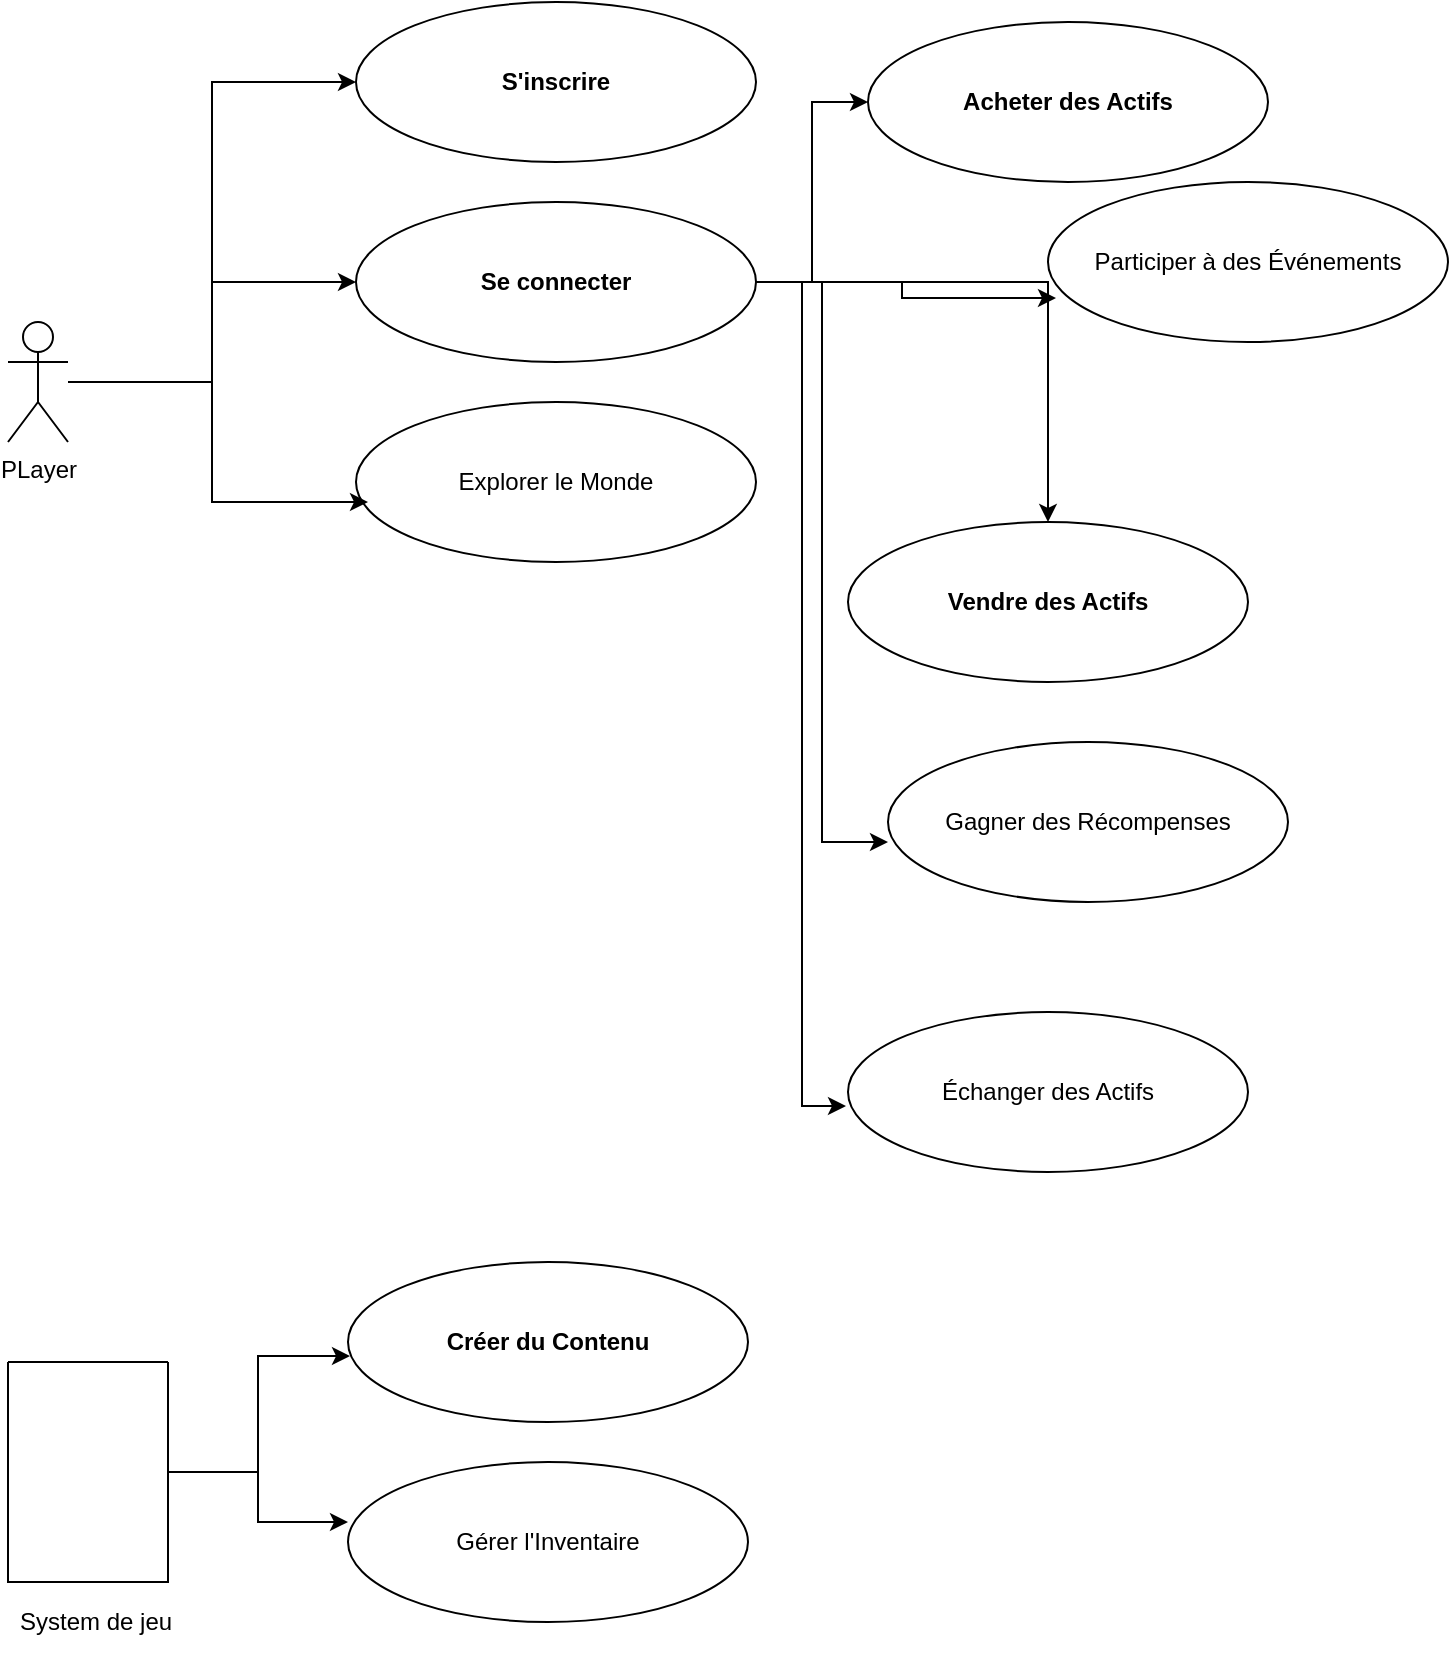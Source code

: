 <mxfile version="24.7.14">
  <diagram name="Page-1" id="qp2cjvIJEQplMLCgn277">
    <mxGraphModel dx="437" dy="483" grid="1" gridSize="10" guides="1" tooltips="1" connect="1" arrows="1" fold="1" page="1" pageScale="1" pageWidth="827" pageHeight="1169" math="0" shadow="0">
      <root>
        <mxCell id="0" />
        <mxCell id="1" parent="0" />
        <mxCell id="rHu69zs-B7Q44LZqOM_p-24" style="edgeStyle=orthogonalEdgeStyle;rounded=0;orthogonalLoop=1;jettySize=auto;html=1;entryX=0;entryY=0.5;entryDx=0;entryDy=0;" edge="1" parent="1" source="rHu69zs-B7Q44LZqOM_p-1" target="rHu69zs-B7Q44LZqOM_p-10">
          <mxGeometry relative="1" as="geometry" />
        </mxCell>
        <mxCell id="rHu69zs-B7Q44LZqOM_p-25" style="edgeStyle=orthogonalEdgeStyle;rounded=0;orthogonalLoop=1;jettySize=auto;html=1;entryX=0;entryY=0.5;entryDx=0;entryDy=0;" edge="1" parent="1" source="rHu69zs-B7Q44LZqOM_p-1" target="rHu69zs-B7Q44LZqOM_p-23">
          <mxGeometry relative="1" as="geometry" />
        </mxCell>
        <mxCell id="rHu69zs-B7Q44LZqOM_p-1" value="&lt;div&gt;PLayer&lt;/div&gt;&lt;div&gt;&lt;br&gt;&lt;/div&gt;" style="shape=umlActor;verticalLabelPosition=bottom;verticalAlign=top;html=1;outlineConnect=0;" vertex="1" parent="1">
          <mxGeometry x="40" y="160" width="30" height="60" as="geometry" />
        </mxCell>
        <mxCell id="rHu69zs-B7Q44LZqOM_p-6" value="" style="swimlane;startSize=0;" vertex="1" parent="1">
          <mxGeometry x="40" y="680" width="80" height="110" as="geometry" />
        </mxCell>
        <mxCell id="rHu69zs-B7Q44LZqOM_p-10" value="&lt;strong&gt;S&#39;inscrire&lt;/strong&gt;" style="ellipse;whiteSpace=wrap;html=1;" vertex="1" parent="1">
          <mxGeometry x="214" width="200" height="80" as="geometry" />
        </mxCell>
        <mxCell id="rHu69zs-B7Q44LZqOM_p-11" value="Explorer le Monde" style="ellipse;whiteSpace=wrap;html=1;" vertex="1" parent="1">
          <mxGeometry x="214" y="200" width="200" height="80" as="geometry" />
        </mxCell>
        <mxCell id="rHu69zs-B7Q44LZqOM_p-13" value="&lt;strong&gt;Acheter des Actifs&lt;/strong&gt; " style="ellipse;whiteSpace=wrap;html=1;" vertex="1" parent="1">
          <mxGeometry x="470" y="10" width="200" height="80" as="geometry" />
        </mxCell>
        <mxCell id="rHu69zs-B7Q44LZqOM_p-14" value="&lt;strong&gt;Vendre des Actifs&lt;/strong&gt; " style="ellipse;whiteSpace=wrap;html=1;" vertex="1" parent="1">
          <mxGeometry x="460" y="260" width="200" height="80" as="geometry" />
        </mxCell>
        <mxCell id="rHu69zs-B7Q44LZqOM_p-15" value="Participer à des Événements" style="ellipse;whiteSpace=wrap;html=1;" vertex="1" parent="1">
          <mxGeometry x="560" y="90" width="200" height="80" as="geometry" />
        </mxCell>
        <mxCell id="rHu69zs-B7Q44LZqOM_p-17" value="Gagner des Récompenses" style="ellipse;whiteSpace=wrap;html=1;" vertex="1" parent="1">
          <mxGeometry x="480" y="370" width="200" height="80" as="geometry" />
        </mxCell>
        <mxCell id="rHu69zs-B7Q44LZqOM_p-18" value="Échanger des Actifs" style="ellipse;whiteSpace=wrap;html=1;" vertex="1" parent="1">
          <mxGeometry x="460" y="505" width="200" height="80" as="geometry" />
        </mxCell>
        <mxCell id="rHu69zs-B7Q44LZqOM_p-19" value="&lt;strong&gt;Créer du Contenu&lt;/strong&gt;" style="ellipse;whiteSpace=wrap;html=1;" vertex="1" parent="1">
          <mxGeometry x="210" y="630" width="200" height="80" as="geometry" />
        </mxCell>
        <mxCell id="rHu69zs-B7Q44LZqOM_p-9" value="System de jeu" style="text;strokeColor=none;fillColor=none;align=left;verticalAlign=middle;spacingLeft=4;spacingRight=4;overflow=hidden;points=[[0,0.5],[1,0.5]];portConstraint=eastwest;rotatable=0;whiteSpace=wrap;html=1;" vertex="1" parent="1">
          <mxGeometry x="40" y="790" width="90" height="40" as="geometry" />
        </mxCell>
        <mxCell id="rHu69zs-B7Q44LZqOM_p-20" value="Gérer l&#39;Inventaire" style="ellipse;whiteSpace=wrap;html=1;" vertex="1" parent="1">
          <mxGeometry x="210" y="730" width="200" height="80" as="geometry" />
        </mxCell>
        <mxCell id="rHu69zs-B7Q44LZqOM_p-27" style="edgeStyle=orthogonalEdgeStyle;rounded=0;orthogonalLoop=1;jettySize=auto;html=1;entryX=0;entryY=0.5;entryDx=0;entryDy=0;" edge="1" parent="1" source="rHu69zs-B7Q44LZqOM_p-23" target="rHu69zs-B7Q44LZqOM_p-13">
          <mxGeometry relative="1" as="geometry" />
        </mxCell>
        <mxCell id="rHu69zs-B7Q44LZqOM_p-28" style="edgeStyle=orthogonalEdgeStyle;rounded=0;orthogonalLoop=1;jettySize=auto;html=1;" edge="1" parent="1" source="rHu69zs-B7Q44LZqOM_p-23" target="rHu69zs-B7Q44LZqOM_p-14">
          <mxGeometry relative="1" as="geometry" />
        </mxCell>
        <mxCell id="rHu69zs-B7Q44LZqOM_p-23" value="&lt;strong&gt;Se connecter&lt;br&gt;&lt;/strong&gt;" style="ellipse;whiteSpace=wrap;html=1;" vertex="1" parent="1">
          <mxGeometry x="214" y="100" width="200" height="80" as="geometry" />
        </mxCell>
        <mxCell id="rHu69zs-B7Q44LZqOM_p-26" style="edgeStyle=orthogonalEdgeStyle;rounded=0;orthogonalLoop=1;jettySize=auto;html=1;entryX=0.03;entryY=0.625;entryDx=0;entryDy=0;entryPerimeter=0;" edge="1" parent="1" source="rHu69zs-B7Q44LZqOM_p-1" target="rHu69zs-B7Q44LZqOM_p-11">
          <mxGeometry relative="1" as="geometry" />
        </mxCell>
        <mxCell id="rHu69zs-B7Q44LZqOM_p-29" style="edgeStyle=orthogonalEdgeStyle;rounded=0;orthogonalLoop=1;jettySize=auto;html=1;entryX=0.02;entryY=0.725;entryDx=0;entryDy=0;entryPerimeter=0;" edge="1" parent="1" source="rHu69zs-B7Q44LZqOM_p-23" target="rHu69zs-B7Q44LZqOM_p-15">
          <mxGeometry relative="1" as="geometry" />
        </mxCell>
        <mxCell id="rHu69zs-B7Q44LZqOM_p-30" style="edgeStyle=orthogonalEdgeStyle;rounded=0;orthogonalLoop=1;jettySize=auto;html=1;entryX=0;entryY=0.625;entryDx=0;entryDy=0;entryPerimeter=0;" edge="1" parent="1" source="rHu69zs-B7Q44LZqOM_p-23" target="rHu69zs-B7Q44LZqOM_p-17">
          <mxGeometry relative="1" as="geometry" />
        </mxCell>
        <mxCell id="rHu69zs-B7Q44LZqOM_p-31" style="edgeStyle=orthogonalEdgeStyle;rounded=0;orthogonalLoop=1;jettySize=auto;html=1;entryX=-0.005;entryY=0.588;entryDx=0;entryDy=0;entryPerimeter=0;" edge="1" parent="1" source="rHu69zs-B7Q44LZqOM_p-23" target="rHu69zs-B7Q44LZqOM_p-18">
          <mxGeometry relative="1" as="geometry" />
        </mxCell>
        <mxCell id="rHu69zs-B7Q44LZqOM_p-32" style="edgeStyle=orthogonalEdgeStyle;rounded=0;orthogonalLoop=1;jettySize=auto;html=1;entryX=0.005;entryY=0.588;entryDx=0;entryDy=0;entryPerimeter=0;" edge="1" parent="1" source="rHu69zs-B7Q44LZqOM_p-6" target="rHu69zs-B7Q44LZqOM_p-19">
          <mxGeometry relative="1" as="geometry" />
        </mxCell>
        <mxCell id="rHu69zs-B7Q44LZqOM_p-33" style="edgeStyle=orthogonalEdgeStyle;rounded=0;orthogonalLoop=1;jettySize=auto;html=1;entryX=0;entryY=0.375;entryDx=0;entryDy=0;entryPerimeter=0;" edge="1" parent="1" source="rHu69zs-B7Q44LZqOM_p-6" target="rHu69zs-B7Q44LZqOM_p-20">
          <mxGeometry relative="1" as="geometry" />
        </mxCell>
      </root>
    </mxGraphModel>
  </diagram>
</mxfile>
